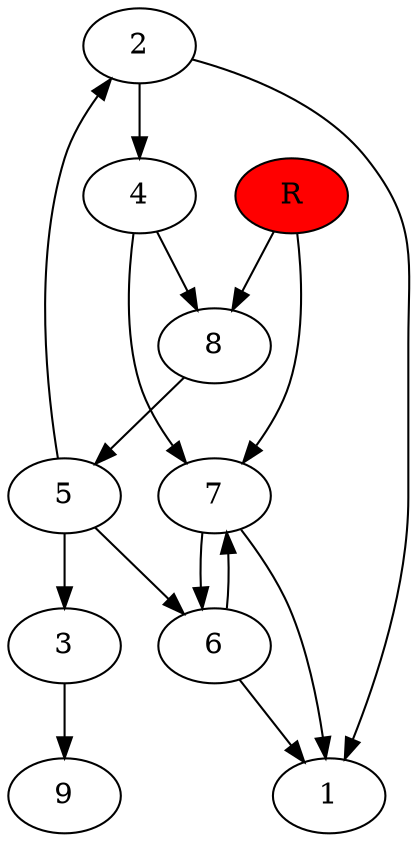 digraph prb45250 {
	1
	2
	3
	4
	5
	6
	7
	8
	R [fillcolor="#ff0000" style=filled]
	2 -> 1
	2 -> 4
	3 -> 9
	4 -> 7
	4 -> 8
	5 -> 2
	5 -> 3
	5 -> 6
	6 -> 1
	6 -> 7
	7 -> 1
	7 -> 6
	8 -> 5
	R -> 7
	R -> 8
}
